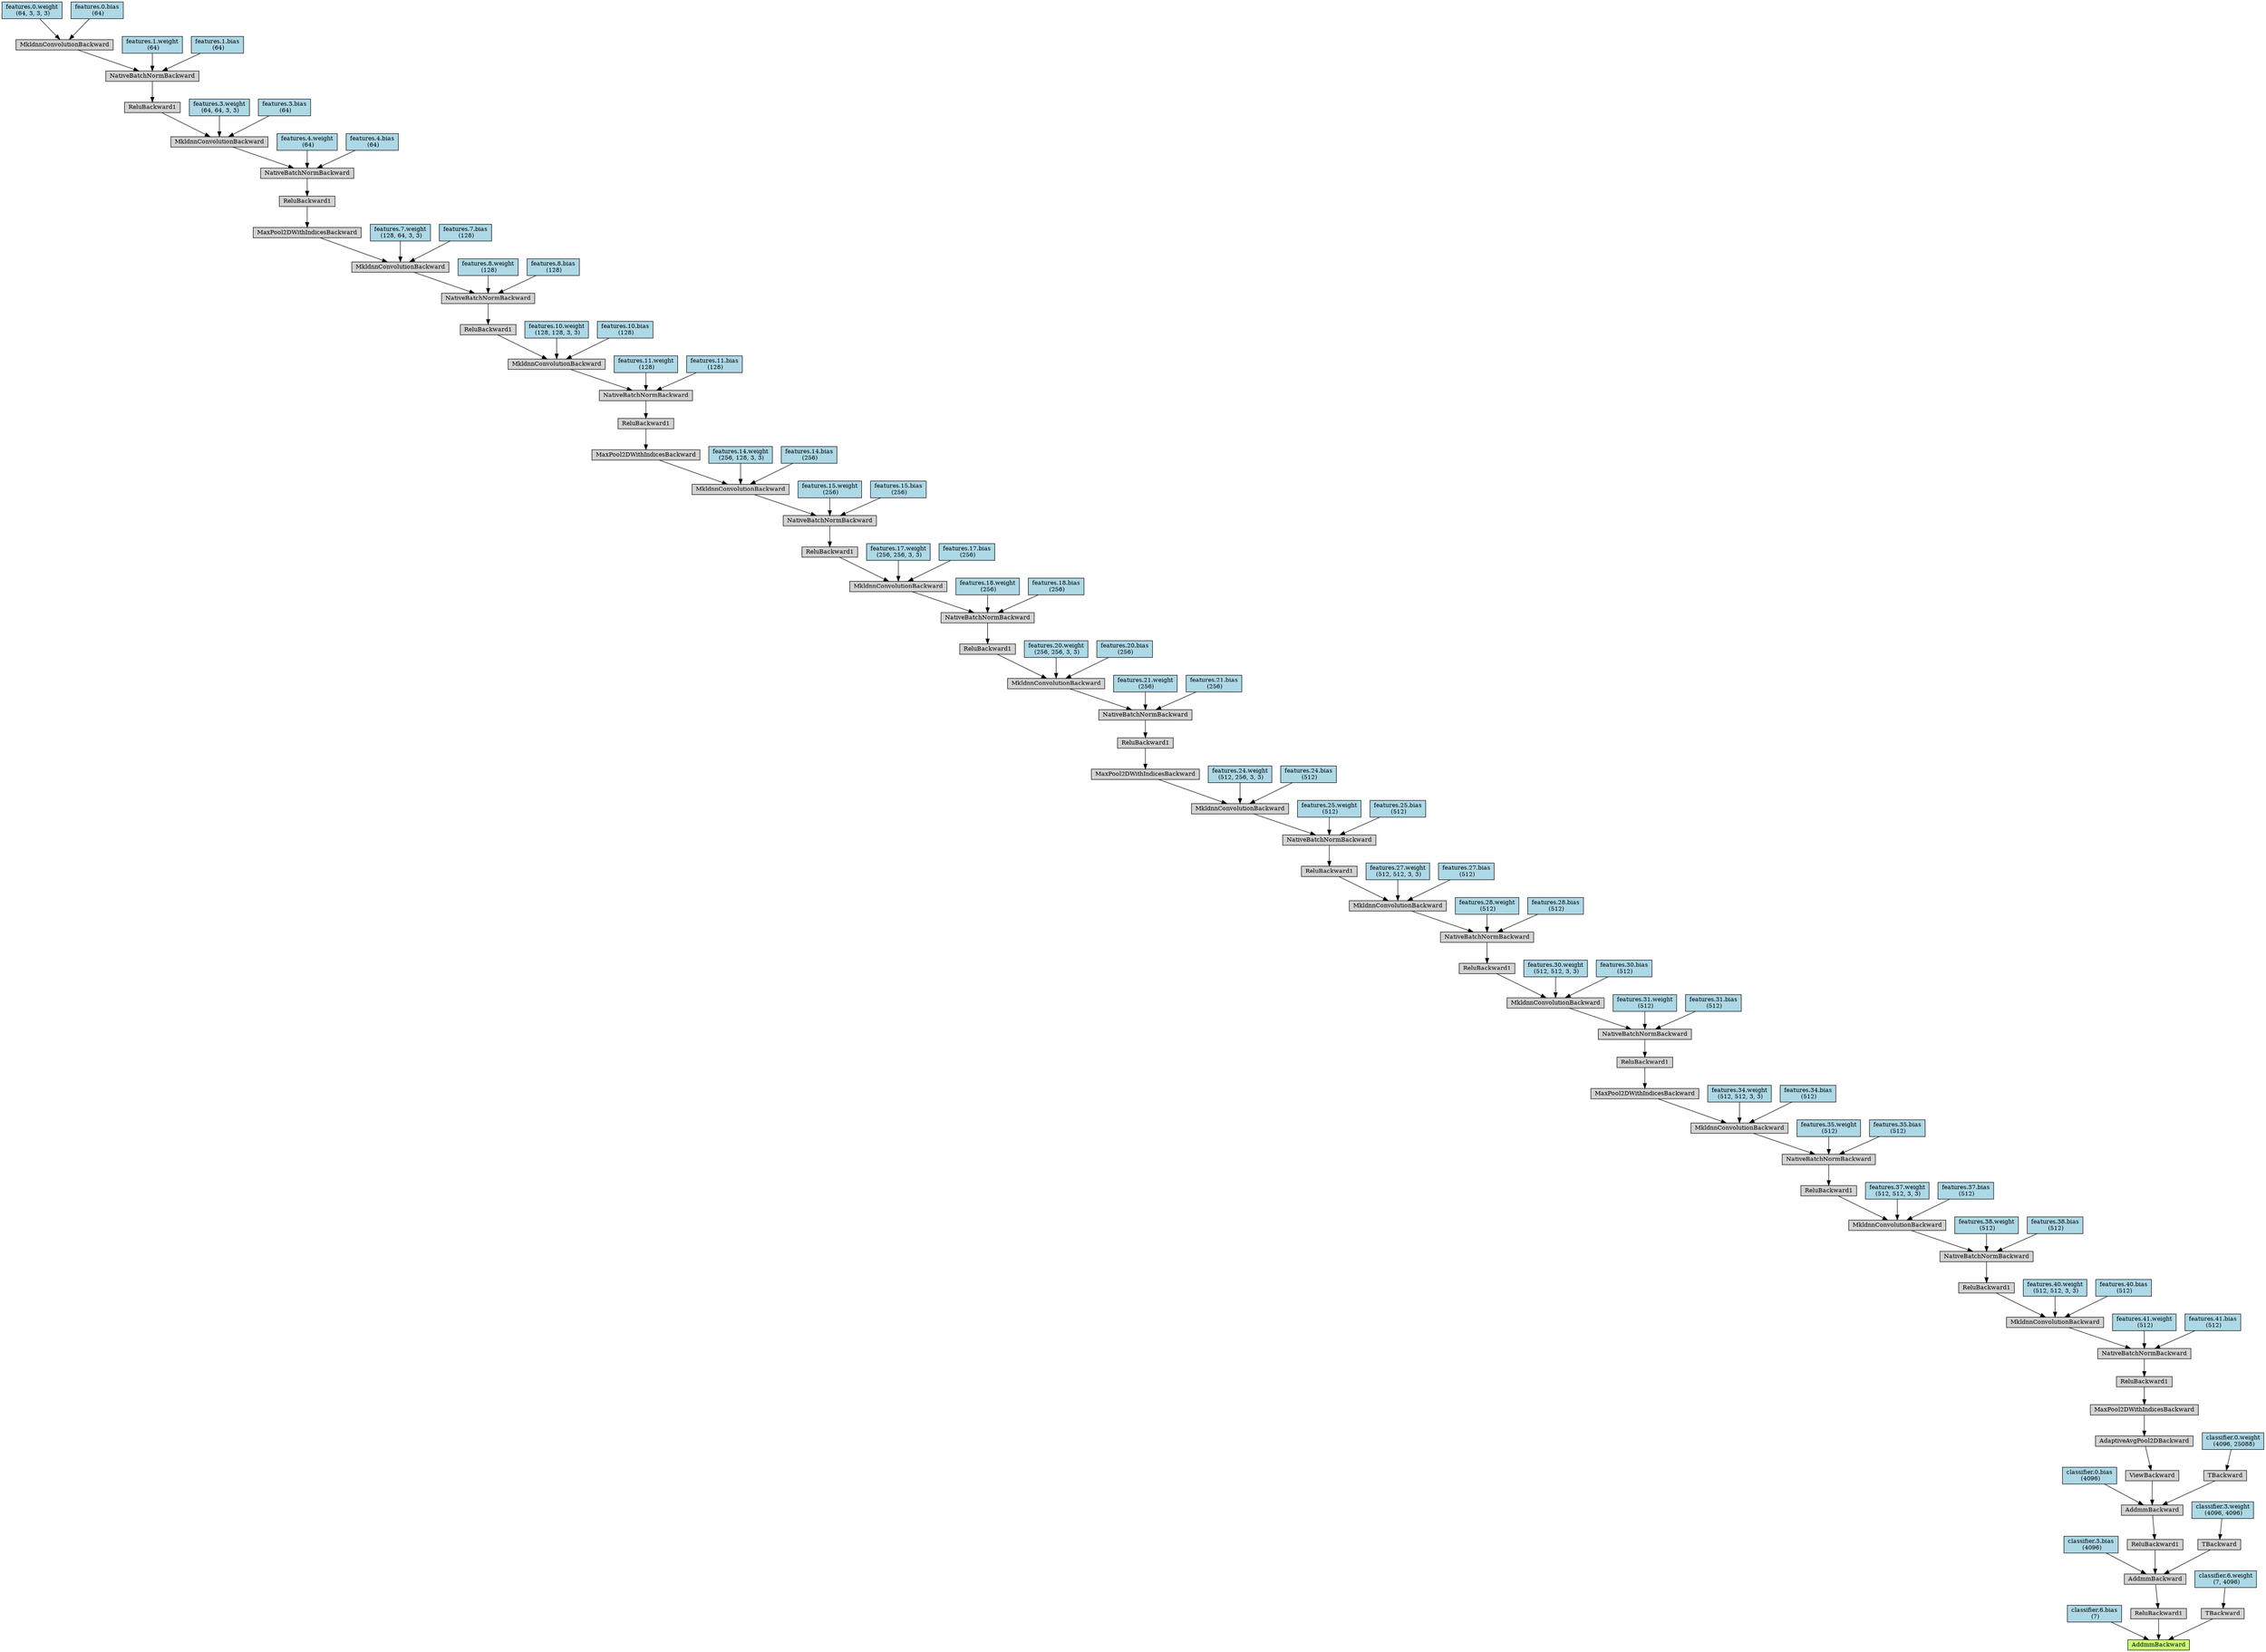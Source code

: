digraph {
	graph [size="33.449999999999996,33.449999999999996"]
	node [align=left fontsize=12 height=0.2 ranksep=0.1 shape=box style=filled]
		139959723354208 [label=AddmmBackward fillcolor=darkolivegreen1]
			139959723354992 -> 139959723354208
		139959723354992 [label="classifier.6.bias
 (7)" fillcolor=lightblue]
			139959723354544 -> 139959723354208
		139959723354544 [label=ReluBackward1]
			139962239573296 -> 139959723354544
		139962239573296 [label=AddmmBackward]
			139962239572288 -> 139962239573296
		139962239572288 [label="classifier.3.bias
 (4096)" fillcolor=lightblue]
			139962239572400 -> 139962239573296
		139962239572400 [label=ReluBackward1]
			139962239570216 -> 139962239572400
		139962239570216 [label=AddmmBackward]
			139962239570328 -> 139962239570216
		139962239570328 [label="classifier.0.bias
 (4096)" fillcolor=lightblue]
			139962239571448 -> 139962239570216
		139962239571448 [label=ViewBackward]
			139962651998528 -> 139962239571448
		139962651998528 [label=AdaptiveAvgPool2DBackward]
			139958582926360 -> 139962651998528
		139958582926360 [label=MaxPool2DWithIndicesBackward]
			139958582925240 -> 139958582926360
		139958582925240 [label=ReluBackward1]
			139958582923896 -> 139958582925240
		139958582923896 [label=NativeBatchNormBackward]
			139958582926304 -> 139958582923896
		139958582926304 [label=MkldnnConvolutionBackward]
			139958582924344 -> 139958582926304
		139958582924344 [label=ReluBackward1]
			139958582924680 -> 139958582924344
		139958582924680 [label=NativeBatchNormBackward]
			139958582926528 -> 139958582924680
		139958582926528 [label=MkldnnConvolutionBackward]
			139958582924456 -> 139958582926528
		139958582924456 [label=ReluBackward1]
			139958582926584 -> 139958582924456
		139958582926584 [label=NativeBatchNormBackward]
			139958582925464 -> 139958582926584
		139958582925464 [label=MkldnnConvolutionBackward]
			139959724338984 -> 139958582925464
		139959724338984 [label=MaxPool2DWithIndicesBackward]
			139959724338648 -> 139959724338984
		139959724338648 [label=ReluBackward1]
			139957227519728 -> 139959724338648
		139957227519728 [label=NativeBatchNormBackward]
			139957227519784 -> 139957227519728
		139957227519784 [label=MkldnnConvolutionBackward]
			139957227518832 -> 139957227519784
		139957227518832 [label=ReluBackward1]
			139957227518048 -> 139957227518832
		139957227518048 [label=NativeBatchNormBackward]
			139957227517768 -> 139957227518048
		139957227517768 [label=MkldnnConvolutionBackward]
			139957227516648 -> 139957227517768
		139957227516648 [label=ReluBackward1]
			139959722369712 -> 139957227516648
		139959722369712 [label=NativeBatchNormBackward]
			139962239508608 -> 139959722369712
		139962239508608 [label=MkldnnConvolutionBackward]
			139959724141928 -> 139962239508608
		139959724141928 [label=MaxPool2DWithIndicesBackward]
			139959724141592 -> 139959724141928
		139959724141592 [label=ReluBackward1]
			139959724141088 -> 139959724141592
		139959724141088 [label=NativeBatchNormBackward]
			139959724140864 -> 139959724141088
		139959724140864 [label=MkldnnConvolutionBackward]
			139959724140192 -> 139959724140864
		139959724140192 [label=ReluBackward1]
			139959724139856 -> 139959724140192
		139959724139856 [label=NativeBatchNormBackward]
			139959724139632 -> 139959724139856
		139959724139632 [label=MkldnnConvolutionBackward]
			139959724138736 -> 139959724139632
		139959724138736 [label=ReluBackward1]
			139959724141312 -> 139959724138736
		139959724141312 [label=NativeBatchNormBackward]
			139959724141536 -> 139959724141312
		139959724141536 [label=MkldnnConvolutionBackward]
			139963196985864 -> 139959724141536
		139963196985864 [label=MaxPool2DWithIndicesBackward]
			139959723546776 -> 139963196985864
		139959723546776 [label=ReluBackward1]
			139959723545936 -> 139959723546776
		139959723545936 [label=NativeBatchNormBackward]
			139959723548008 -> 139959723545936
		139959723548008 [label=MkldnnConvolutionBackward]
			139959723545040 -> 139959723548008
		139959723545040 [label=ReluBackward1]
			139959723547896 -> 139959723545040
		139959723547896 [label=NativeBatchNormBackward]
			139959723546272 -> 139959723547896
		139959723546272 [label=MkldnnConvolutionBackward]
			139962079731664 -> 139959723546272
		139962079731664 [label=MaxPool2DWithIndicesBackward]
			139962079731160 -> 139962079731664
		139962079731160 [label=ReluBackward1]
			139962079729480 -> 139962079731160
		139962079729480 [label=NativeBatchNormBackward]
			139962079730376 -> 139962079729480
		139962079730376 [label=MkldnnConvolutionBackward]
			139962079730712 -> 139962079730376
		139962079730712 [label=ReluBackward1]
			139962079728752 -> 139962079730712
		139962079728752 [label=NativeBatchNormBackward]
			139962079728416 -> 139962079728752
		139962079728416 [label=MkldnnConvolutionBackward]
			139962079728696 -> 139962079728416
		139962079728696 [label="features.0.weight
 (64, 3, 3, 3)" fillcolor=lightblue]
			139962079728304 -> 139962079728416
		139962079728304 [label="features.0.bias
 (64)" fillcolor=lightblue]
			139962079729536 -> 139962079728752
		139962079729536 [label="features.1.weight
 (64)" fillcolor=lightblue]
			139962079728192 -> 139962079728752
		139962079728192 [label="features.1.bias
 (64)" fillcolor=lightblue]
			139962079727912 -> 139962079730376
		139962079727912 [label="features.3.weight
 (64, 64, 3, 3)" fillcolor=lightblue]
			139962079729312 -> 139962079730376
		139962079729312 [label="features.3.bias
 (64)" fillcolor=lightblue]
			139962079730264 -> 139962079729480
		139962079730264 [label="features.4.weight
 (64)" fillcolor=lightblue]
			139962079729704 -> 139962079729480
		139962079729704 [label="features.4.bias
 (64)" fillcolor=lightblue]
			139962079731608 -> 139959723546272
		139962079731608 [label="features.7.weight
 (128, 64, 3, 3)" fillcolor=lightblue]
			139962079731496 -> 139959723546272
		139962079731496 [label="features.7.bias
 (128)" fillcolor=lightblue]
			139959723546888 -> 139959723547896
		139959723546888 [label="features.8.weight
 (128)" fillcolor=lightblue]
			139959723545096 -> 139959723547896
		139959723545096 [label="features.8.bias
 (128)" fillcolor=lightblue]
			139959723548344 -> 139959723548008
		139959723548344 [label="features.10.weight
 (128, 128, 3, 3)" fillcolor=lightblue]
			139959723548232 -> 139959723548008
		139959723548232 [label="features.10.bias
 (128)" fillcolor=lightblue]
			139959723545656 -> 139959723545936
		139959723545656 [label="features.11.weight
 (128)" fillcolor=lightblue]
			139959723545208 -> 139959723545936
		139959723545208 [label="features.11.bias
 (128)" fillcolor=lightblue]
			139962658348448 -> 139959724141536
		139962658348448 [label="features.14.weight
 (256, 128, 3, 3)" fillcolor=lightblue]
			139959723545768 -> 139959724141536
		139959723545768 [label="features.14.bias
 (256)" fillcolor=lightblue]
			139962693476304 -> 139959724141312
		139962693476304 [label="features.15.weight
 (256)" fillcolor=lightblue]
			139962693476080 -> 139959724141312
		139962693476080 [label="features.15.bias
 (256)" fillcolor=lightblue]
			139959724138680 -> 139959724139632
		139959724138680 [label="features.17.weight
 (256, 256, 3, 3)" fillcolor=lightblue]
			139959724138568 -> 139959724139632
		139959724138568 [label="features.17.bias
 (256)" fillcolor=lightblue]
			139959724139184 -> 139959724139856
		139959724139184 [label="features.18.weight
 (256)" fillcolor=lightblue]
			139959724142152 -> 139959724139856
		139959724142152 [label="features.18.bias
 (256)" fillcolor=lightblue]
			139959724140080 -> 139959724140864
		139959724140080 [label="features.20.weight
 (256, 256, 3, 3)" fillcolor=lightblue]
			139959724139968 -> 139959724140864
		139959724139968 [label="features.20.bias
 (256)" fillcolor=lightblue]
			139959724140752 -> 139959724141088
		139959724140752 [label="features.21.weight
 (256)" fillcolor=lightblue]
			139959724140584 -> 139959724141088
		139959724140584 [label="features.21.bias
 (256)" fillcolor=lightblue]
			139959724142264 -> 139962239508608
		139959724142264 [label="features.24.weight
 (512, 256, 3, 3)" fillcolor=lightblue]
			139959724142040 -> 139962239508608
		139959724142040 [label="features.24.bias
 (512)" fillcolor=lightblue]
			139962239508776 -> 139959722369712
		139962239508776 [label="features.25.weight
 (512)" fillcolor=lightblue]
			139962239508552 -> 139959722369712
		139962239508552 [label="features.25.bias
 (512)" fillcolor=lightblue]
			139957227516256 -> 139957227517768
		139957227516256 [label="features.27.weight
 (512, 512, 3, 3)" fillcolor=lightblue]
			139957227516536 -> 139957227517768
		139957227516536 [label="features.27.bias
 (512)" fillcolor=lightblue]
			139957227517656 -> 139957227518048
		139957227517656 [label="features.28.weight
 (512)" fillcolor=lightblue]
			139957227517544 -> 139957227518048
		139957227517544 [label="features.28.bias
 (512)" fillcolor=lightblue]
			139957227518776 -> 139957227519784
		139957227518776 [label="features.30.weight
 (512, 512, 3, 3)" fillcolor=lightblue]
			139957227518496 -> 139957227519784
		139957227518496 [label="features.30.bias
 (512)" fillcolor=lightblue]
			139957227519672 -> 139957227519728
		139957227519672 [label="features.31.weight
 (512)" fillcolor=lightblue]
			139957227519000 -> 139957227519728
		139957227519000 [label="features.31.bias
 (512)" fillcolor=lightblue]
			139959724335960 -> 139958582925464
		139959724335960 [label="features.34.weight
 (512, 512, 3, 3)" fillcolor=lightblue]
			139959724335400 -> 139958582925464
		139959724335400 [label="features.34.bias
 (512)" fillcolor=lightblue]
			139959724335792 -> 139958582926584
		139959724335792 [label="features.35.weight
 (512)" fillcolor=lightblue]
			139959724337192 -> 139958582926584
		139959724337192 [label="features.35.bias
 (512)" fillcolor=lightblue]
			139958582927144 -> 139958582926528
		139958582927144 [label="features.37.weight
 (512, 512, 3, 3)" fillcolor=lightblue]
			139958582925296 -> 139958582926528
		139958582925296 [label="features.37.bias
 (512)" fillcolor=lightblue]
			139958582924232 -> 139958582924680
		139958582924232 [label="features.38.weight
 (512)" fillcolor=lightblue]
			139958582925576 -> 139958582924680
		139958582925576 [label="features.38.bias
 (512)" fillcolor=lightblue]
			139958582923784 -> 139958582926304
		139958582923784 [label="features.40.weight
 (512, 512, 3, 3)" fillcolor=lightblue]
			139958582924064 -> 139958582926304
		139958582924064 [label="features.40.bias
 (512)" fillcolor=lightblue]
			139958582926696 -> 139958582923896
		139958582926696 [label="features.41.weight
 (512)" fillcolor=lightblue]
			139958582925408 -> 139958582923896
		139958582925408 [label="features.41.bias
 (512)" fillcolor=lightblue]
			139962239571336 -> 139962239570216
		139962239571336 [label=TBackward]
			139959724335904 -> 139962239571336
		139959724335904 [label="classifier.0.weight
 (4096, 25088)" fillcolor=lightblue]
			139962239571504 -> 139962239573296
		139962239571504 [label=TBackward]
			139962239573464 -> 139962239571504
		139962239573464 [label="classifier.3.weight
 (4096, 4096)" fillcolor=lightblue]
			139962651505160 -> 139959723354208
		139962651505160 [label=TBackward]
			139962239573968 -> 139962651505160
		139962239573968 [label="classifier.6.weight
 (7, 4096)" fillcolor=lightblue]
}